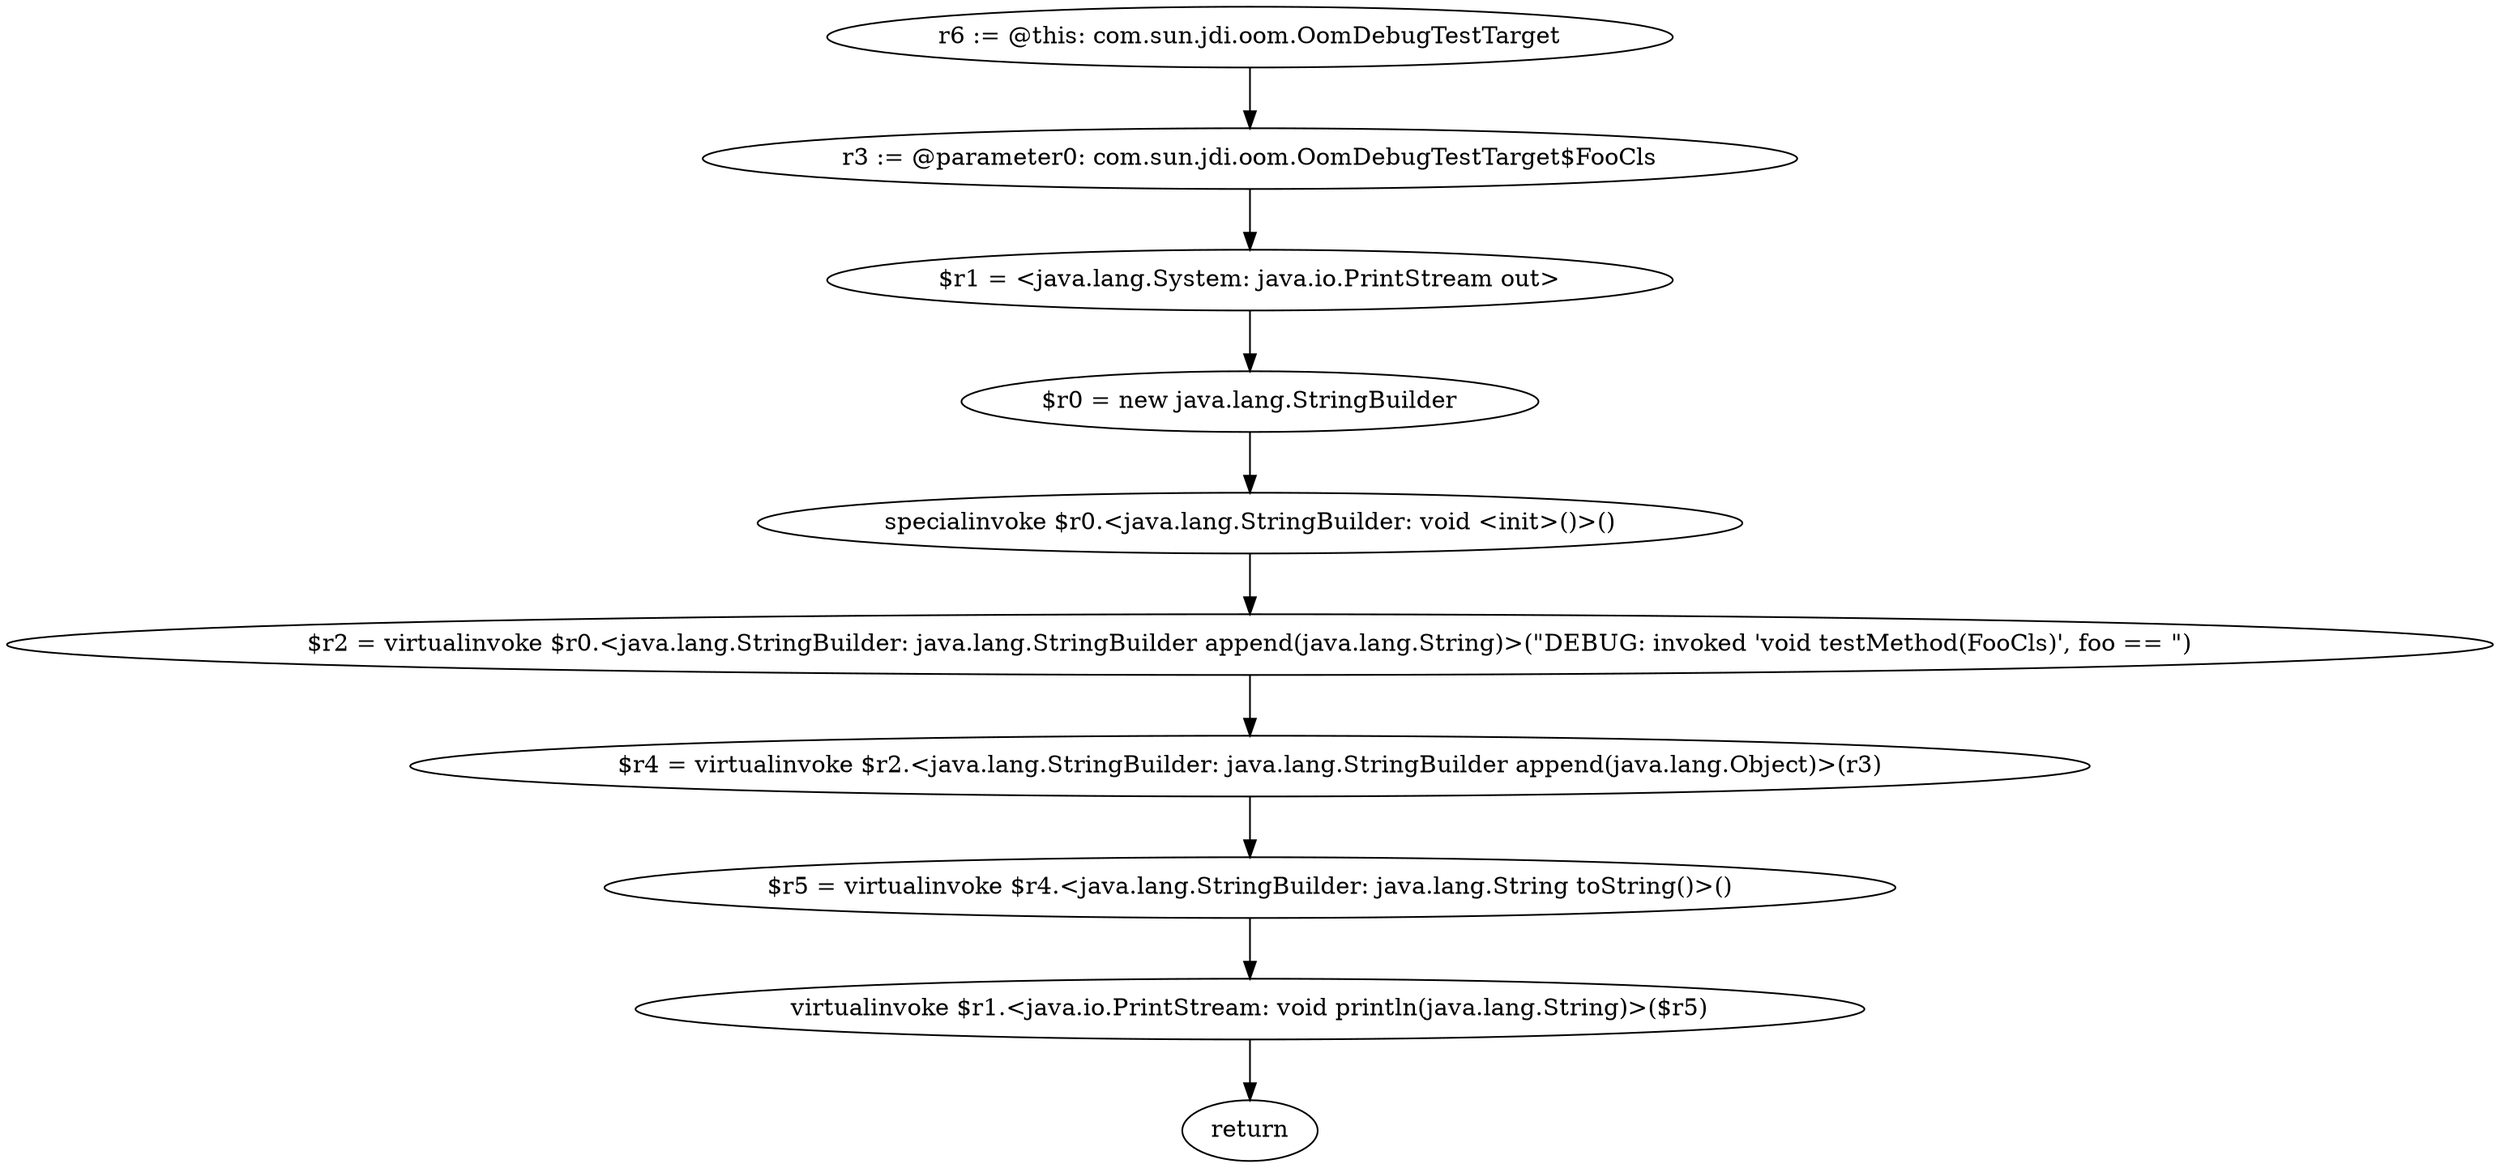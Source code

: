 digraph "unitGraph" {
    "r6 := @this: com.sun.jdi.oom.OomDebugTestTarget"
    "r3 := @parameter0: com.sun.jdi.oom.OomDebugTestTarget$FooCls"
    "$r1 = <java.lang.System: java.io.PrintStream out>"
    "$r0 = new java.lang.StringBuilder"
    "specialinvoke $r0.<java.lang.StringBuilder: void <init>()>()"
    "$r2 = virtualinvoke $r0.<java.lang.StringBuilder: java.lang.StringBuilder append(java.lang.String)>(\"DEBUG: invoked \'void testMethod(FooCls)\', foo == \")"
    "$r4 = virtualinvoke $r2.<java.lang.StringBuilder: java.lang.StringBuilder append(java.lang.Object)>(r3)"
    "$r5 = virtualinvoke $r4.<java.lang.StringBuilder: java.lang.String toString()>()"
    "virtualinvoke $r1.<java.io.PrintStream: void println(java.lang.String)>($r5)"
    "return"
    "r6 := @this: com.sun.jdi.oom.OomDebugTestTarget"->"r3 := @parameter0: com.sun.jdi.oom.OomDebugTestTarget$FooCls";
    "r3 := @parameter0: com.sun.jdi.oom.OomDebugTestTarget$FooCls"->"$r1 = <java.lang.System: java.io.PrintStream out>";
    "$r1 = <java.lang.System: java.io.PrintStream out>"->"$r0 = new java.lang.StringBuilder";
    "$r0 = new java.lang.StringBuilder"->"specialinvoke $r0.<java.lang.StringBuilder: void <init>()>()";
    "specialinvoke $r0.<java.lang.StringBuilder: void <init>()>()"->"$r2 = virtualinvoke $r0.<java.lang.StringBuilder: java.lang.StringBuilder append(java.lang.String)>(\"DEBUG: invoked \'void testMethod(FooCls)\', foo == \")";
    "$r2 = virtualinvoke $r0.<java.lang.StringBuilder: java.lang.StringBuilder append(java.lang.String)>(\"DEBUG: invoked \'void testMethod(FooCls)\', foo == \")"->"$r4 = virtualinvoke $r2.<java.lang.StringBuilder: java.lang.StringBuilder append(java.lang.Object)>(r3)";
    "$r4 = virtualinvoke $r2.<java.lang.StringBuilder: java.lang.StringBuilder append(java.lang.Object)>(r3)"->"$r5 = virtualinvoke $r4.<java.lang.StringBuilder: java.lang.String toString()>()";
    "$r5 = virtualinvoke $r4.<java.lang.StringBuilder: java.lang.String toString()>()"->"virtualinvoke $r1.<java.io.PrintStream: void println(java.lang.String)>($r5)";
    "virtualinvoke $r1.<java.io.PrintStream: void println(java.lang.String)>($r5)"->"return";
}
